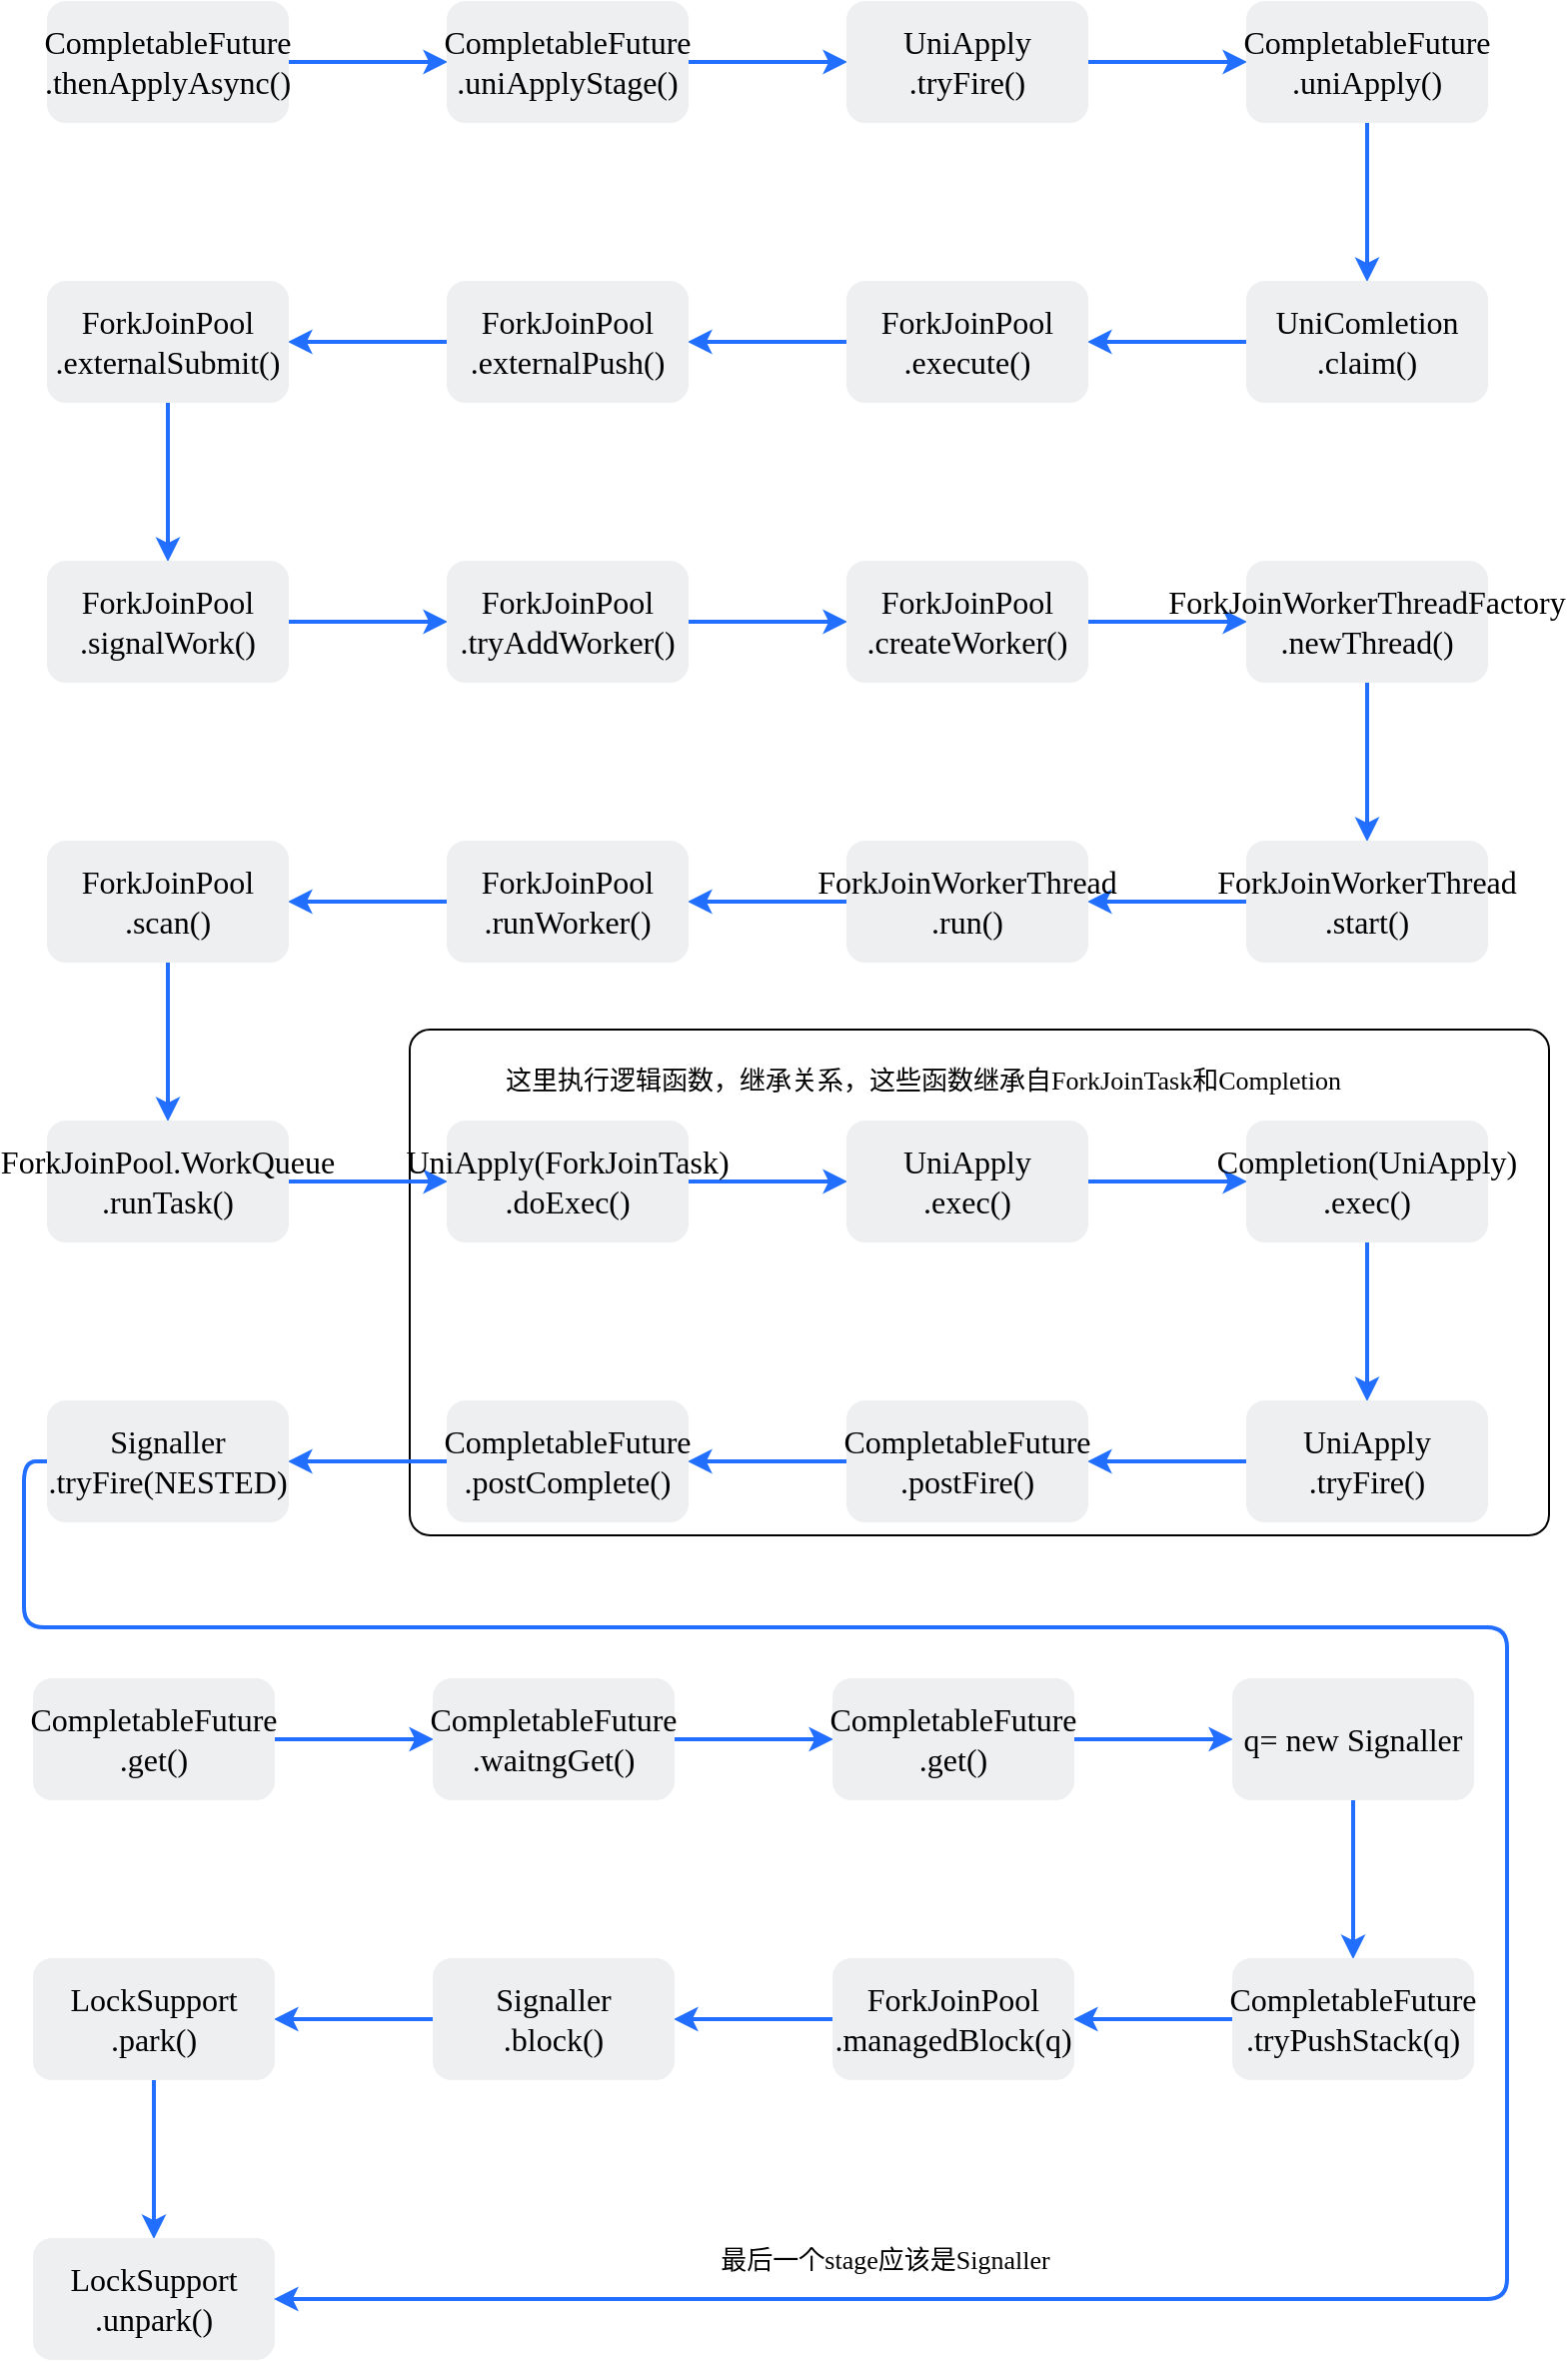 <mxfile version="20.5.1" type="github">
  <diagram id="_lTBBIoLu2woIYjRZtPv" name="第 1 页">
    <mxGraphModel dx="1422" dy="706" grid="0" gridSize="10" guides="1" tooltips="1" connect="1" arrows="1" fold="1" page="1" pageScale="1" pageWidth="827" pageHeight="1169" math="0" shadow="0">
      <root>
        <mxCell id="0" />
        <mxCell id="1" parent="0" />
        <mxCell id="sNnbNBzzXG9hw_bHCgmw-60" value="" style="rounded=1;whiteSpace=wrap;html=1;fontFamily=Comic Sans MS;fontSize=16;fontColor=#FFFFFF;arcSize=4;" vertex="1" parent="1">
          <mxGeometry x="235" y="560" width="570" height="253" as="geometry" />
        </mxCell>
        <mxCell id="sNnbNBzzXG9hw_bHCgmw-7" style="edgeStyle=orthogonalEdgeStyle;shape=connector;rounded=1;orthogonalLoop=1;jettySize=auto;html=1;exitX=1;exitY=0.5;exitDx=0;exitDy=0;labelBackgroundColor=default;strokeColor=#216EFF;strokeWidth=2;fontFamily=Comic Sans MS;fontSize=16;fontColor=#FFFFFF;endArrow=classic;endFill=1;" edge="1" parent="1" source="sNnbNBzzXG9hw_bHCgmw-2" target="sNnbNBzzXG9hw_bHCgmw-5">
          <mxGeometry relative="1" as="geometry" />
        </mxCell>
        <mxCell id="sNnbNBzzXG9hw_bHCgmw-2" value="&lt;font style=&quot;font-size: 16px&quot; face=&quot;Comic Sans MS&quot;&gt;CompletableFuture&lt;br&gt;.thenApplyAsync()&lt;br&gt;&lt;/font&gt;" style="rounded=1;whiteSpace=wrap;html=1;fillColor=#EEEFF1;strokeColor=#EEEFF1;fontColor=#000000;" vertex="1" parent="1">
          <mxGeometry x="54" y="46" width="120" height="60" as="geometry" />
        </mxCell>
        <mxCell id="sNnbNBzzXG9hw_bHCgmw-9" value="" style="edgeStyle=orthogonalEdgeStyle;shape=connector;rounded=1;orthogonalLoop=1;jettySize=auto;html=1;labelBackgroundColor=default;strokeColor=#216EFF;strokeWidth=2;fontFamily=Comic Sans MS;fontSize=16;fontColor=#FFFFFF;endArrow=classic;endFill=1;" edge="1" parent="1" source="sNnbNBzzXG9hw_bHCgmw-5" target="sNnbNBzzXG9hw_bHCgmw-8">
          <mxGeometry relative="1" as="geometry" />
        </mxCell>
        <mxCell id="sNnbNBzzXG9hw_bHCgmw-5" value="&lt;font style=&quot;font-size: 16px&quot; face=&quot;Comic Sans MS&quot;&gt;CompletableFuture&lt;br&gt;.uniApplyStage()&lt;br&gt;&lt;/font&gt;" style="rounded=1;whiteSpace=wrap;html=1;fillColor=#EEEFF1;strokeColor=#EEEFF1;fontColor=#000000;" vertex="1" parent="1">
          <mxGeometry x="254" y="46" width="120" height="60" as="geometry" />
        </mxCell>
        <mxCell id="sNnbNBzzXG9hw_bHCgmw-11" value="" style="edgeStyle=orthogonalEdgeStyle;shape=connector;rounded=1;orthogonalLoop=1;jettySize=auto;html=1;labelBackgroundColor=default;strokeColor=#216EFF;strokeWidth=2;fontFamily=Comic Sans MS;fontSize=16;fontColor=#FFFFFF;endArrow=classic;endFill=1;" edge="1" parent="1" source="sNnbNBzzXG9hw_bHCgmw-8" target="sNnbNBzzXG9hw_bHCgmw-10">
          <mxGeometry relative="1" as="geometry" />
        </mxCell>
        <mxCell id="sNnbNBzzXG9hw_bHCgmw-8" value="&lt;font style=&quot;font-size: 16px&quot; face=&quot;Comic Sans MS&quot;&gt;UniApply&lt;br&gt;.tryFire()&lt;br&gt;&lt;/font&gt;" style="rounded=1;whiteSpace=wrap;html=1;fillColor=#EEEFF1;strokeColor=#EEEFF1;fontColor=#000000;" vertex="1" parent="1">
          <mxGeometry x="454" y="46" width="120" height="60" as="geometry" />
        </mxCell>
        <mxCell id="sNnbNBzzXG9hw_bHCgmw-13" value="" style="edgeStyle=orthogonalEdgeStyle;shape=connector;rounded=1;orthogonalLoop=1;jettySize=auto;html=1;labelBackgroundColor=default;strokeColor=#216EFF;strokeWidth=2;fontFamily=Comic Sans MS;fontSize=16;fontColor=#FFFFFF;endArrow=classic;endFill=1;" edge="1" parent="1" source="sNnbNBzzXG9hw_bHCgmw-10" target="sNnbNBzzXG9hw_bHCgmw-12">
          <mxGeometry relative="1" as="geometry" />
        </mxCell>
        <mxCell id="sNnbNBzzXG9hw_bHCgmw-10" value="&lt;font style=&quot;font-size: 16px&quot; face=&quot;Comic Sans MS&quot;&gt;CompletableFuture&lt;br&gt;.uniApply()&lt;br&gt;&lt;/font&gt;" style="rounded=1;whiteSpace=wrap;html=1;fillColor=#EEEFF1;strokeColor=#EEEFF1;fontColor=#000000;" vertex="1" parent="1">
          <mxGeometry x="654" y="46" width="120" height="60" as="geometry" />
        </mxCell>
        <mxCell id="sNnbNBzzXG9hw_bHCgmw-15" value="" style="edgeStyle=orthogonalEdgeStyle;shape=connector;rounded=1;orthogonalLoop=1;jettySize=auto;html=1;labelBackgroundColor=default;strokeColor=#216EFF;strokeWidth=2;fontFamily=Comic Sans MS;fontSize=16;fontColor=#FFFFFF;endArrow=classic;endFill=1;" edge="1" parent="1" source="sNnbNBzzXG9hw_bHCgmw-12" target="sNnbNBzzXG9hw_bHCgmw-14">
          <mxGeometry relative="1" as="geometry" />
        </mxCell>
        <mxCell id="sNnbNBzzXG9hw_bHCgmw-12" value="&lt;font style=&quot;font-size: 16px&quot; face=&quot;Comic Sans MS&quot;&gt;UniComletion&lt;br&gt;.claim()&lt;br&gt;&lt;/font&gt;" style="rounded=1;whiteSpace=wrap;html=1;fillColor=#EEEFF1;strokeColor=#EEEFF1;fontColor=#000000;" vertex="1" parent="1">
          <mxGeometry x="654" y="186" width="120" height="60" as="geometry" />
        </mxCell>
        <mxCell id="sNnbNBzzXG9hw_bHCgmw-17" value="" style="edgeStyle=orthogonalEdgeStyle;shape=connector;rounded=1;orthogonalLoop=1;jettySize=auto;html=1;labelBackgroundColor=default;strokeColor=#216EFF;strokeWidth=2;fontFamily=Comic Sans MS;fontSize=16;fontColor=#FFFFFF;endArrow=classic;endFill=1;" edge="1" parent="1" source="sNnbNBzzXG9hw_bHCgmw-14" target="sNnbNBzzXG9hw_bHCgmw-16">
          <mxGeometry relative="1" as="geometry" />
        </mxCell>
        <mxCell id="sNnbNBzzXG9hw_bHCgmw-14" value="&lt;font style=&quot;font-size: 16px&quot; face=&quot;Comic Sans MS&quot;&gt;ForkJoinPool&lt;br&gt;.execute()&lt;br&gt;&lt;/font&gt;" style="rounded=1;whiteSpace=wrap;html=1;fillColor=#EEEFF1;strokeColor=#EEEFF1;fontColor=#000000;" vertex="1" parent="1">
          <mxGeometry x="454" y="186" width="120" height="60" as="geometry" />
        </mxCell>
        <mxCell id="sNnbNBzzXG9hw_bHCgmw-19" value="" style="edgeStyle=orthogonalEdgeStyle;shape=connector;rounded=1;orthogonalLoop=1;jettySize=auto;html=1;labelBackgroundColor=default;strokeColor=#216EFF;strokeWidth=2;fontFamily=Comic Sans MS;fontSize=16;fontColor=#FFFFFF;endArrow=classic;endFill=1;" edge="1" parent="1" source="sNnbNBzzXG9hw_bHCgmw-16" target="sNnbNBzzXG9hw_bHCgmw-18">
          <mxGeometry relative="1" as="geometry" />
        </mxCell>
        <mxCell id="sNnbNBzzXG9hw_bHCgmw-16" value="&lt;font style=&quot;font-size: 16px&quot; face=&quot;Comic Sans MS&quot;&gt;ForkJoinPool&lt;br&gt;.externalPush()&lt;br&gt;&lt;/font&gt;" style="rounded=1;whiteSpace=wrap;html=1;fillColor=#EEEFF1;strokeColor=#EEEFF1;fontColor=#000000;" vertex="1" parent="1">
          <mxGeometry x="254" y="186" width="120" height="60" as="geometry" />
        </mxCell>
        <mxCell id="sNnbNBzzXG9hw_bHCgmw-21" value="" style="edgeStyle=orthogonalEdgeStyle;shape=connector;rounded=1;orthogonalLoop=1;jettySize=auto;html=1;labelBackgroundColor=default;strokeColor=#216EFF;strokeWidth=2;fontFamily=Comic Sans MS;fontSize=16;fontColor=#FFFFFF;endArrow=classic;endFill=1;" edge="1" parent="1" source="sNnbNBzzXG9hw_bHCgmw-18" target="sNnbNBzzXG9hw_bHCgmw-20">
          <mxGeometry relative="1" as="geometry" />
        </mxCell>
        <mxCell id="sNnbNBzzXG9hw_bHCgmw-18" value="&lt;font style=&quot;font-size: 16px&quot; face=&quot;Comic Sans MS&quot;&gt;ForkJoinPool&lt;br&gt;.externalSubmit()&lt;br&gt;&lt;/font&gt;" style="rounded=1;whiteSpace=wrap;html=1;fillColor=#EEEFF1;strokeColor=#EEEFF1;fontColor=#000000;" vertex="1" parent="1">
          <mxGeometry x="54" y="186" width="120" height="60" as="geometry" />
        </mxCell>
        <mxCell id="sNnbNBzzXG9hw_bHCgmw-23" value="" style="edgeStyle=orthogonalEdgeStyle;shape=connector;rounded=1;orthogonalLoop=1;jettySize=auto;html=1;labelBackgroundColor=default;strokeColor=#216EFF;strokeWidth=2;fontFamily=Comic Sans MS;fontSize=16;fontColor=#FFFFFF;endArrow=classic;endFill=1;" edge="1" parent="1" source="sNnbNBzzXG9hw_bHCgmw-20" target="sNnbNBzzXG9hw_bHCgmw-22">
          <mxGeometry relative="1" as="geometry" />
        </mxCell>
        <mxCell id="sNnbNBzzXG9hw_bHCgmw-20" value="&lt;font style=&quot;font-size: 16px&quot; face=&quot;Comic Sans MS&quot;&gt;ForkJoinPool&lt;br&gt;.signalWork()&lt;br&gt;&lt;/font&gt;" style="rounded=1;whiteSpace=wrap;html=1;fillColor=#EEEFF1;strokeColor=#EEEFF1;fontColor=#000000;" vertex="1" parent="1">
          <mxGeometry x="54" y="326" width="120" height="60" as="geometry" />
        </mxCell>
        <mxCell id="sNnbNBzzXG9hw_bHCgmw-26" value="" style="edgeStyle=orthogonalEdgeStyle;shape=connector;rounded=1;orthogonalLoop=1;jettySize=auto;html=1;labelBackgroundColor=default;strokeColor=#216EFF;strokeWidth=2;fontFamily=Comic Sans MS;fontSize=16;fontColor=#FFFFFF;endArrow=classic;endFill=1;" edge="1" parent="1" source="sNnbNBzzXG9hw_bHCgmw-22" target="sNnbNBzzXG9hw_bHCgmw-25">
          <mxGeometry relative="1" as="geometry" />
        </mxCell>
        <mxCell id="sNnbNBzzXG9hw_bHCgmw-22" value="&lt;font style=&quot;font-size: 16px&quot; face=&quot;Comic Sans MS&quot;&gt;ForkJoinPool&lt;br&gt;.tryAddWorker()&lt;br&gt;&lt;/font&gt;" style="rounded=1;whiteSpace=wrap;html=1;fillColor=#EEEFF1;strokeColor=#EEEFF1;fontColor=#000000;" vertex="1" parent="1">
          <mxGeometry x="254" y="326" width="120" height="60" as="geometry" />
        </mxCell>
        <mxCell id="sNnbNBzzXG9hw_bHCgmw-29" value="" style="edgeStyle=orthogonalEdgeStyle;shape=connector;rounded=1;orthogonalLoop=1;jettySize=auto;html=1;labelBackgroundColor=default;strokeColor=#216EFF;strokeWidth=2;fontFamily=Comic Sans MS;fontSize=16;fontColor=#FFFFFF;endArrow=classic;endFill=1;" edge="1" parent="1" source="sNnbNBzzXG9hw_bHCgmw-25" target="sNnbNBzzXG9hw_bHCgmw-28">
          <mxGeometry relative="1" as="geometry" />
        </mxCell>
        <mxCell id="sNnbNBzzXG9hw_bHCgmw-25" value="&lt;font style=&quot;font-size: 16px&quot; face=&quot;Comic Sans MS&quot;&gt;ForkJoinPool&lt;br&gt;.createWorker()&lt;br&gt;&lt;/font&gt;" style="rounded=1;whiteSpace=wrap;html=1;fillColor=#EEEFF1;strokeColor=#EEEFF1;fontColor=#000000;" vertex="1" parent="1">
          <mxGeometry x="454" y="326" width="120" height="60" as="geometry" />
        </mxCell>
        <mxCell id="sNnbNBzzXG9hw_bHCgmw-31" value="" style="edgeStyle=orthogonalEdgeStyle;shape=connector;rounded=1;orthogonalLoop=1;jettySize=auto;html=1;labelBackgroundColor=default;strokeColor=#216EFF;strokeWidth=2;fontFamily=Comic Sans MS;fontSize=16;fontColor=#FFFFFF;endArrow=classic;endFill=1;" edge="1" parent="1" source="sNnbNBzzXG9hw_bHCgmw-28" target="sNnbNBzzXG9hw_bHCgmw-30">
          <mxGeometry relative="1" as="geometry" />
        </mxCell>
        <mxCell id="sNnbNBzzXG9hw_bHCgmw-28" value="&lt;font style=&quot;font-size: 16px&quot; face=&quot;Comic Sans MS&quot;&gt;ForkJoinWorkerThreadFactory&lt;br&gt;.newThread()&lt;br&gt;&lt;/font&gt;" style="rounded=1;whiteSpace=wrap;html=1;fillColor=#EEEFF1;strokeColor=#EEEFF1;fontColor=#000000;" vertex="1" parent="1">
          <mxGeometry x="654" y="326" width="120" height="60" as="geometry" />
        </mxCell>
        <mxCell id="sNnbNBzzXG9hw_bHCgmw-33" value="" style="edgeStyle=orthogonalEdgeStyle;shape=connector;rounded=1;orthogonalLoop=1;jettySize=auto;html=1;labelBackgroundColor=default;strokeColor=#216EFF;strokeWidth=2;fontFamily=Comic Sans MS;fontSize=16;fontColor=#FFFFFF;endArrow=classic;endFill=1;" edge="1" parent="1" source="sNnbNBzzXG9hw_bHCgmw-30" target="sNnbNBzzXG9hw_bHCgmw-32">
          <mxGeometry relative="1" as="geometry" />
        </mxCell>
        <mxCell id="sNnbNBzzXG9hw_bHCgmw-30" value="&lt;font style=&quot;font-size: 16px&quot; face=&quot;Comic Sans MS&quot;&gt;ForkJoinWorkerThread&lt;br&gt;.start()&lt;br&gt;&lt;/font&gt;" style="rounded=1;whiteSpace=wrap;html=1;fillColor=#EEEFF1;strokeColor=#EEEFF1;fontColor=#000000;" vertex="1" parent="1">
          <mxGeometry x="654" y="466" width="120" height="60" as="geometry" />
        </mxCell>
        <mxCell id="sNnbNBzzXG9hw_bHCgmw-35" value="" style="edgeStyle=orthogonalEdgeStyle;shape=connector;rounded=1;orthogonalLoop=1;jettySize=auto;html=1;labelBackgroundColor=default;strokeColor=#216EFF;strokeWidth=2;fontFamily=Comic Sans MS;fontSize=16;fontColor=#FFFFFF;endArrow=classic;endFill=1;" edge="1" parent="1" source="sNnbNBzzXG9hw_bHCgmw-32" target="sNnbNBzzXG9hw_bHCgmw-34">
          <mxGeometry relative="1" as="geometry" />
        </mxCell>
        <mxCell id="sNnbNBzzXG9hw_bHCgmw-32" value="&lt;font style=&quot;font-size: 16px&quot; face=&quot;Comic Sans MS&quot;&gt;ForkJoinWorkerThread&lt;br&gt;.run()&lt;br&gt;&lt;/font&gt;" style="rounded=1;whiteSpace=wrap;html=1;fillColor=#EEEFF1;strokeColor=#EEEFF1;fontColor=#000000;" vertex="1" parent="1">
          <mxGeometry x="454" y="466" width="120" height="60" as="geometry" />
        </mxCell>
        <mxCell id="sNnbNBzzXG9hw_bHCgmw-37" value="" style="edgeStyle=orthogonalEdgeStyle;shape=connector;rounded=1;orthogonalLoop=1;jettySize=auto;html=1;labelBackgroundColor=default;strokeColor=#216EFF;strokeWidth=2;fontFamily=Comic Sans MS;fontSize=16;fontColor=#FFFFFF;endArrow=classic;endFill=1;" edge="1" parent="1" source="sNnbNBzzXG9hw_bHCgmw-34" target="sNnbNBzzXG9hw_bHCgmw-36">
          <mxGeometry relative="1" as="geometry" />
        </mxCell>
        <mxCell id="sNnbNBzzXG9hw_bHCgmw-34" value="&lt;font face=&quot;Comic Sans MS&quot;&gt;&lt;span style=&quot;font-size: 16px;&quot;&gt;&lt;div style=&quot;&quot;&gt;ForkJoinPool&lt;/div&gt;&lt;div style=&quot;&quot;&gt;.runWorker()&lt;/div&gt;&lt;/span&gt;&lt;/font&gt;" style="rounded=1;whiteSpace=wrap;html=1;fillColor=#EEEFF1;strokeColor=#EEEFF1;fontColor=#000000;" vertex="1" parent="1">
          <mxGeometry x="254" y="466" width="120" height="60" as="geometry" />
        </mxCell>
        <mxCell id="sNnbNBzzXG9hw_bHCgmw-39" value="" style="edgeStyle=orthogonalEdgeStyle;shape=connector;rounded=1;orthogonalLoop=1;jettySize=auto;html=1;labelBackgroundColor=default;strokeColor=#216EFF;strokeWidth=2;fontFamily=Comic Sans MS;fontSize=16;fontColor=#FFFFFF;endArrow=classic;endFill=1;" edge="1" parent="1" source="sNnbNBzzXG9hw_bHCgmw-36" target="sNnbNBzzXG9hw_bHCgmw-38">
          <mxGeometry relative="1" as="geometry" />
        </mxCell>
        <mxCell id="sNnbNBzzXG9hw_bHCgmw-36" value="&lt;font face=&quot;Comic Sans MS&quot;&gt;&lt;span style=&quot;font-size: 16px;&quot;&gt;&lt;div style=&quot;&quot;&gt;ForkJoinPool&lt;/div&gt;&lt;div style=&quot;&quot;&gt;.scan()&lt;/div&gt;&lt;/span&gt;&lt;/font&gt;" style="rounded=1;whiteSpace=wrap;html=1;fillColor=#EEEFF1;strokeColor=#EEEFF1;fontColor=#000000;" vertex="1" parent="1">
          <mxGeometry x="54" y="466" width="120" height="60" as="geometry" />
        </mxCell>
        <mxCell id="sNnbNBzzXG9hw_bHCgmw-41" value="" style="edgeStyle=orthogonalEdgeStyle;shape=connector;rounded=1;orthogonalLoop=1;jettySize=auto;html=1;labelBackgroundColor=default;strokeColor=#216EFF;strokeWidth=2;fontFamily=Comic Sans MS;fontSize=16;fontColor=#FFFFFF;endArrow=classic;endFill=1;" edge="1" parent="1" source="sNnbNBzzXG9hw_bHCgmw-38" target="sNnbNBzzXG9hw_bHCgmw-40">
          <mxGeometry relative="1" as="geometry" />
        </mxCell>
        <mxCell id="sNnbNBzzXG9hw_bHCgmw-38" value="&lt;font face=&quot;Comic Sans MS&quot;&gt;&lt;span style=&quot;font-size: 16px;&quot;&gt;&lt;div style=&quot;&quot;&gt;ForkJoinPool.WorkQueue&lt;/div&gt;&lt;div style=&quot;&quot;&gt;.runTask()&lt;/div&gt;&lt;/span&gt;&lt;/font&gt;" style="rounded=1;whiteSpace=wrap;html=1;fillColor=#EEEFF1;strokeColor=#EEEFF1;fontColor=#000000;" vertex="1" parent="1">
          <mxGeometry x="54" y="606" width="120" height="60" as="geometry" />
        </mxCell>
        <mxCell id="sNnbNBzzXG9hw_bHCgmw-43" value="" style="edgeStyle=orthogonalEdgeStyle;shape=connector;rounded=1;orthogonalLoop=1;jettySize=auto;html=1;labelBackgroundColor=default;strokeColor=#216EFF;strokeWidth=2;fontFamily=Comic Sans MS;fontSize=16;fontColor=#FFFFFF;endArrow=classic;endFill=1;" edge="1" parent="1" source="sNnbNBzzXG9hw_bHCgmw-40" target="sNnbNBzzXG9hw_bHCgmw-42">
          <mxGeometry relative="1" as="geometry" />
        </mxCell>
        <mxCell id="sNnbNBzzXG9hw_bHCgmw-40" value="&lt;font face=&quot;Comic Sans MS&quot;&gt;&lt;span style=&quot;font-size: 16px;&quot;&gt;&lt;div style=&quot;&quot;&gt;&lt;span style=&quot;background-color: initial;&quot;&gt;UniApply(ForkJoinTask)&lt;/span&gt;&lt;/div&gt;&lt;div style=&quot;&quot;&gt;&lt;span style=&quot;background-color: initial;&quot;&gt;.doExec()&lt;/span&gt;&lt;br&gt;&lt;/div&gt;&lt;/span&gt;&lt;/font&gt;" style="rounded=1;whiteSpace=wrap;html=1;fillColor=#EEEFF1;strokeColor=#EEEFF1;fontColor=#000000;" vertex="1" parent="1">
          <mxGeometry x="254" y="606" width="120" height="60" as="geometry" />
        </mxCell>
        <mxCell id="sNnbNBzzXG9hw_bHCgmw-46" value="" style="edgeStyle=orthogonalEdgeStyle;shape=connector;rounded=1;orthogonalLoop=1;jettySize=auto;html=1;labelBackgroundColor=default;strokeColor=#216EFF;strokeWidth=2;fontFamily=Comic Sans MS;fontSize=16;fontColor=#FFFFFF;endArrow=classic;endFill=1;" edge="1" parent="1" source="sNnbNBzzXG9hw_bHCgmw-42" target="sNnbNBzzXG9hw_bHCgmw-45">
          <mxGeometry relative="1" as="geometry" />
        </mxCell>
        <mxCell id="sNnbNBzzXG9hw_bHCgmw-42" value="&lt;font face=&quot;Comic Sans MS&quot;&gt;&lt;span style=&quot;font-size: 16px;&quot;&gt;&lt;div style=&quot;&quot;&gt;&lt;span style=&quot;background-color: initial;&quot;&gt;UniApply&lt;/span&gt;&lt;/div&gt;&lt;div style=&quot;&quot;&gt;&lt;span style=&quot;background-color: initial;&quot;&gt;.exec()&lt;/span&gt;&lt;br&gt;&lt;/div&gt;&lt;/span&gt;&lt;/font&gt;" style="rounded=1;whiteSpace=wrap;html=1;fillColor=#EEEFF1;strokeColor=#EEEFF1;fontColor=#000000;" vertex="1" parent="1">
          <mxGeometry x="454" y="606" width="120" height="60" as="geometry" />
        </mxCell>
        <mxCell id="sNnbNBzzXG9hw_bHCgmw-49" value="" style="edgeStyle=orthogonalEdgeStyle;shape=connector;rounded=1;orthogonalLoop=1;jettySize=auto;html=1;labelBackgroundColor=default;strokeColor=#216EFF;strokeWidth=2;fontFamily=Comic Sans MS;fontSize=16;fontColor=#FFFFFF;endArrow=classic;endFill=1;" edge="1" parent="1" source="sNnbNBzzXG9hw_bHCgmw-45" target="sNnbNBzzXG9hw_bHCgmw-48">
          <mxGeometry relative="1" as="geometry" />
        </mxCell>
        <mxCell id="sNnbNBzzXG9hw_bHCgmw-45" value="&lt;font face=&quot;Comic Sans MS&quot;&gt;&lt;span style=&quot;font-size: 16px;&quot;&gt;&lt;div style=&quot;&quot;&gt;&lt;span style=&quot;background-color: initial;&quot;&gt;Completion(UniApply)&lt;/span&gt;&lt;/div&gt;&lt;div style=&quot;&quot;&gt;&lt;span style=&quot;background-color: initial;&quot;&gt;.exec()&lt;/span&gt;&lt;br&gt;&lt;/div&gt;&lt;/span&gt;&lt;/font&gt;" style="rounded=1;whiteSpace=wrap;html=1;fillColor=#EEEFF1;strokeColor=#EEEFF1;fontColor=#000000;" vertex="1" parent="1">
          <mxGeometry x="654" y="606" width="120" height="60" as="geometry" />
        </mxCell>
        <mxCell id="sNnbNBzzXG9hw_bHCgmw-86" value="" style="edgeStyle=orthogonalEdgeStyle;shape=connector;rounded=1;orthogonalLoop=1;jettySize=auto;html=1;labelBackgroundColor=default;strokeColor=#216EFF;strokeWidth=2;fontFamily=Comic Sans MS;fontSize=13;fontColor=#000000;endArrow=classic;endFill=1;" edge="1" parent="1" source="sNnbNBzzXG9hw_bHCgmw-48" target="sNnbNBzzXG9hw_bHCgmw-85">
          <mxGeometry relative="1" as="geometry" />
        </mxCell>
        <mxCell id="sNnbNBzzXG9hw_bHCgmw-48" value="&lt;font face=&quot;Comic Sans MS&quot;&gt;&lt;span style=&quot;font-size: 16px;&quot;&gt;&lt;div style=&quot;&quot;&gt;&lt;span style=&quot;background-color: initial;&quot;&gt;UniApply&lt;/span&gt;&lt;/div&gt;&lt;div style=&quot;&quot;&gt;&lt;span style=&quot;background-color: initial;&quot;&gt;.tryFire()&lt;/span&gt;&lt;br&gt;&lt;/div&gt;&lt;/span&gt;&lt;/font&gt;" style="rounded=1;whiteSpace=wrap;html=1;fillColor=#EEEFF1;strokeColor=#EEEFF1;fontColor=#000000;" vertex="1" parent="1">
          <mxGeometry x="654" y="746" width="120" height="60" as="geometry" />
        </mxCell>
        <mxCell id="sNnbNBzzXG9hw_bHCgmw-61" value="这里执行逻辑函数，继承关系，这些函数继承自ForkJoinTask和Completion" style="text;html=1;strokeColor=none;fillColor=none;align=center;verticalAlign=middle;whiteSpace=wrap;rounded=0;fontFamily=Comic Sans MS;fontSize=13;fontColor=#000000;" vertex="1" parent="1">
          <mxGeometry x="263" y="570" width="458" height="29" as="geometry" />
        </mxCell>
        <mxCell id="sNnbNBzzXG9hw_bHCgmw-65" value="" style="edgeStyle=orthogonalEdgeStyle;shape=connector;rounded=1;orthogonalLoop=1;jettySize=auto;html=1;labelBackgroundColor=default;strokeColor=#216EFF;strokeWidth=2;fontFamily=Comic Sans MS;fontSize=16;fontColor=#000000;endArrow=classic;endFill=1;" edge="1" parent="1" source="sNnbNBzzXG9hw_bHCgmw-62" target="sNnbNBzzXG9hw_bHCgmw-64">
          <mxGeometry relative="1" as="geometry" />
        </mxCell>
        <mxCell id="sNnbNBzzXG9hw_bHCgmw-62" value="&lt;font face=&quot;Comic Sans MS&quot;&gt;&lt;div style=&quot;&quot;&gt;&lt;span style=&quot;font-size: 16px;&quot;&gt;CompletableFuture&lt;/span&gt;&lt;br&gt;&lt;/div&gt;&lt;div style=&quot;&quot;&gt;&lt;span style=&quot;font-size: 16px;&quot;&gt;.get()&lt;/span&gt;&lt;/div&gt;&lt;/font&gt;" style="rounded=1;whiteSpace=wrap;html=1;fillColor=#EEEFF1;strokeColor=#EEEFF1;fontColor=#000000;" vertex="1" parent="1">
          <mxGeometry x="47" y="885" width="120" height="60" as="geometry" />
        </mxCell>
        <mxCell id="sNnbNBzzXG9hw_bHCgmw-67" value="" style="edgeStyle=orthogonalEdgeStyle;shape=connector;rounded=1;orthogonalLoop=1;jettySize=auto;html=1;labelBackgroundColor=default;strokeColor=#216EFF;strokeWidth=2;fontFamily=Comic Sans MS;fontSize=16;fontColor=#000000;endArrow=classic;endFill=1;" edge="1" parent="1" source="sNnbNBzzXG9hw_bHCgmw-64" target="sNnbNBzzXG9hw_bHCgmw-66">
          <mxGeometry relative="1" as="geometry" />
        </mxCell>
        <mxCell id="sNnbNBzzXG9hw_bHCgmw-64" value="&lt;font face=&quot;Comic Sans MS&quot;&gt;&lt;div style=&quot;&quot;&gt;&lt;span style=&quot;font-size: 16px;&quot;&gt;CompletableFuture&lt;/span&gt;&lt;br&gt;&lt;/div&gt;&lt;div style=&quot;&quot;&gt;&lt;span style=&quot;font-size: 16px;&quot;&gt;.waitngGet()&lt;/span&gt;&lt;/div&gt;&lt;/font&gt;" style="rounded=1;whiteSpace=wrap;html=1;fillColor=#EEEFF1;strokeColor=#EEEFF1;fontColor=#000000;" vertex="1" parent="1">
          <mxGeometry x="247" y="885" width="120" height="60" as="geometry" />
        </mxCell>
        <mxCell id="sNnbNBzzXG9hw_bHCgmw-70" value="" style="edgeStyle=orthogonalEdgeStyle;shape=connector;rounded=1;orthogonalLoop=1;jettySize=auto;html=1;labelBackgroundColor=default;strokeColor=#216EFF;strokeWidth=2;fontFamily=Comic Sans MS;fontSize=16;fontColor=#000000;endArrow=classic;endFill=1;" edge="1" parent="1" source="sNnbNBzzXG9hw_bHCgmw-66" target="sNnbNBzzXG9hw_bHCgmw-69">
          <mxGeometry relative="1" as="geometry" />
        </mxCell>
        <mxCell id="sNnbNBzzXG9hw_bHCgmw-66" value="&lt;font face=&quot;Comic Sans MS&quot;&gt;&lt;div style=&quot;&quot;&gt;&lt;span style=&quot;font-size: 16px;&quot;&gt;CompletableFuture&lt;/span&gt;&lt;br&gt;&lt;/div&gt;&lt;div style=&quot;&quot;&gt;&lt;span style=&quot;font-size: 16px;&quot;&gt;.get()&lt;/span&gt;&lt;/div&gt;&lt;/font&gt;" style="rounded=1;whiteSpace=wrap;html=1;fillColor=#EEEFF1;strokeColor=#EEEFF1;fontColor=#000000;" vertex="1" parent="1">
          <mxGeometry x="447" y="885" width="120" height="60" as="geometry" />
        </mxCell>
        <mxCell id="sNnbNBzzXG9hw_bHCgmw-73" value="" style="edgeStyle=orthogonalEdgeStyle;shape=connector;rounded=1;orthogonalLoop=1;jettySize=auto;html=1;labelBackgroundColor=default;strokeColor=#216EFF;strokeWidth=2;fontFamily=Comic Sans MS;fontSize=16;fontColor=#000000;endArrow=classic;endFill=1;" edge="1" parent="1" source="sNnbNBzzXG9hw_bHCgmw-69" target="sNnbNBzzXG9hw_bHCgmw-72">
          <mxGeometry relative="1" as="geometry" />
        </mxCell>
        <mxCell id="sNnbNBzzXG9hw_bHCgmw-69" value="&lt;font face=&quot;Comic Sans MS&quot;&gt;&lt;div style=&quot;font-size: 16px;&quot;&gt;q= new Signaller&lt;/div&gt;&lt;/font&gt;" style="rounded=1;whiteSpace=wrap;html=1;fillColor=#EEEFF1;strokeColor=#EEEFF1;fontColor=#000000;" vertex="1" parent="1">
          <mxGeometry x="647" y="885" width="120" height="60" as="geometry" />
        </mxCell>
        <mxCell id="sNnbNBzzXG9hw_bHCgmw-75" value="" style="edgeStyle=orthogonalEdgeStyle;shape=connector;rounded=1;orthogonalLoop=1;jettySize=auto;html=1;labelBackgroundColor=default;strokeColor=#216EFF;strokeWidth=2;fontFamily=Comic Sans MS;fontSize=16;fontColor=#000000;endArrow=classic;endFill=1;" edge="1" parent="1" source="sNnbNBzzXG9hw_bHCgmw-72" target="sNnbNBzzXG9hw_bHCgmw-74">
          <mxGeometry relative="1" as="geometry" />
        </mxCell>
        <mxCell id="sNnbNBzzXG9hw_bHCgmw-72" value="&lt;font face=&quot;Comic Sans MS&quot;&gt;&lt;div style=&quot;&quot;&gt;&lt;span style=&quot;font-size: 16px;&quot;&gt;CompletableFuture&lt;/span&gt;&lt;br&gt;&lt;/div&gt;&lt;div style=&quot;&quot;&gt;&lt;span style=&quot;font-size: 16px;&quot;&gt;.tryPushStack(q)&lt;/span&gt;&lt;/div&gt;&lt;/font&gt;" style="rounded=1;whiteSpace=wrap;html=1;fillColor=#EEEFF1;strokeColor=#EEEFF1;fontColor=#000000;" vertex="1" parent="1">
          <mxGeometry x="647" y="1025" width="120" height="60" as="geometry" />
        </mxCell>
        <mxCell id="sNnbNBzzXG9hw_bHCgmw-77" value="" style="edgeStyle=orthogonalEdgeStyle;shape=connector;rounded=1;orthogonalLoop=1;jettySize=auto;html=1;labelBackgroundColor=default;strokeColor=#216EFF;strokeWidth=2;fontFamily=Comic Sans MS;fontSize=16;fontColor=#000000;endArrow=classic;endFill=1;" edge="1" parent="1" source="sNnbNBzzXG9hw_bHCgmw-74" target="sNnbNBzzXG9hw_bHCgmw-76">
          <mxGeometry relative="1" as="geometry" />
        </mxCell>
        <mxCell id="sNnbNBzzXG9hw_bHCgmw-74" value="&lt;font face=&quot;Comic Sans MS&quot;&gt;&lt;div style=&quot;&quot;&gt;&lt;span style=&quot;font-size: 16px;&quot;&gt;ForkJoinPool&lt;/span&gt;&lt;br&gt;&lt;/div&gt;&lt;div style=&quot;&quot;&gt;&lt;span style=&quot;font-size: 16px;&quot;&gt;.managedBlock(q)&lt;/span&gt;&lt;/div&gt;&lt;/font&gt;" style="rounded=1;whiteSpace=wrap;html=1;fillColor=#EEEFF1;strokeColor=#EEEFF1;fontColor=#000000;" vertex="1" parent="1">
          <mxGeometry x="447" y="1025" width="120" height="60" as="geometry" />
        </mxCell>
        <mxCell id="sNnbNBzzXG9hw_bHCgmw-79" value="" style="edgeStyle=orthogonalEdgeStyle;shape=connector;rounded=1;orthogonalLoop=1;jettySize=auto;html=1;labelBackgroundColor=default;strokeColor=#216EFF;strokeWidth=2;fontFamily=Comic Sans MS;fontSize=16;fontColor=#000000;endArrow=classic;endFill=1;" edge="1" parent="1" source="sNnbNBzzXG9hw_bHCgmw-76" target="sNnbNBzzXG9hw_bHCgmw-78">
          <mxGeometry relative="1" as="geometry" />
        </mxCell>
        <mxCell id="sNnbNBzzXG9hw_bHCgmw-76" value="&lt;font face=&quot;Comic Sans MS&quot;&gt;&lt;div style=&quot;&quot;&gt;&lt;span style=&quot;font-size: 16px;&quot;&gt;Signaller&lt;/span&gt;&lt;br&gt;&lt;/div&gt;&lt;div style=&quot;&quot;&gt;&lt;span style=&quot;font-size: 16px;&quot;&gt;.block()&lt;/span&gt;&lt;/div&gt;&lt;/font&gt;" style="rounded=1;whiteSpace=wrap;html=1;fillColor=#EEEFF1;strokeColor=#EEEFF1;fontColor=#000000;" vertex="1" parent="1">
          <mxGeometry x="247" y="1025" width="120" height="60" as="geometry" />
        </mxCell>
        <mxCell id="sNnbNBzzXG9hw_bHCgmw-81" value="" style="edgeStyle=orthogonalEdgeStyle;shape=connector;rounded=1;orthogonalLoop=1;jettySize=auto;html=1;labelBackgroundColor=default;strokeColor=#216EFF;strokeWidth=2;fontFamily=Comic Sans MS;fontSize=16;fontColor=#000000;endArrow=classic;endFill=1;" edge="1" parent="1" source="sNnbNBzzXG9hw_bHCgmw-78" target="sNnbNBzzXG9hw_bHCgmw-80">
          <mxGeometry relative="1" as="geometry" />
        </mxCell>
        <mxCell id="sNnbNBzzXG9hw_bHCgmw-78" value="&lt;font face=&quot;Comic Sans MS&quot;&gt;&lt;div style=&quot;font-size: 16px;&quot;&gt;LockSupport&lt;/div&gt;&lt;div style=&quot;font-size: 16px;&quot;&gt;.park()&lt;/div&gt;&lt;/font&gt;" style="rounded=1;whiteSpace=wrap;html=1;fillColor=#EEEFF1;strokeColor=#EEEFF1;fontColor=#000000;" vertex="1" parent="1">
          <mxGeometry x="47" y="1025" width="120" height="60" as="geometry" />
        </mxCell>
        <mxCell id="sNnbNBzzXG9hw_bHCgmw-80" value="&lt;font face=&quot;Comic Sans MS&quot;&gt;&lt;div style=&quot;font-size: 16px;&quot;&gt;LockSupport&lt;/div&gt;&lt;div style=&quot;font-size: 16px;&quot;&gt;.unpark()&lt;/div&gt;&lt;/font&gt;" style="rounded=1;whiteSpace=wrap;html=1;fillColor=#EEEFF1;strokeColor=#EEEFF1;fontColor=#000000;" vertex="1" parent="1">
          <mxGeometry x="47" y="1165" width="120" height="60" as="geometry" />
        </mxCell>
        <mxCell id="sNnbNBzzXG9hw_bHCgmw-84" value="最后一个stage应该是Signaller" style="text;html=1;strokeColor=none;fillColor=none;align=center;verticalAlign=middle;whiteSpace=wrap;rounded=0;fontFamily=Comic Sans MS;fontSize=13;fontColor=#000000;" vertex="1" parent="1">
          <mxGeometry x="244" y="1160" width="458" height="29" as="geometry" />
        </mxCell>
        <mxCell id="sNnbNBzzXG9hw_bHCgmw-88" value="" style="edgeStyle=orthogonalEdgeStyle;shape=connector;rounded=1;orthogonalLoop=1;jettySize=auto;html=1;labelBackgroundColor=default;strokeColor=#216EFF;strokeWidth=2;fontFamily=Comic Sans MS;fontSize=13;fontColor=#000000;endArrow=classic;endFill=1;" edge="1" parent="1" source="sNnbNBzzXG9hw_bHCgmw-85" target="sNnbNBzzXG9hw_bHCgmw-87">
          <mxGeometry relative="1" as="geometry" />
        </mxCell>
        <mxCell id="sNnbNBzzXG9hw_bHCgmw-85" value="&lt;font face=&quot;Comic Sans MS&quot;&gt;&lt;span style=&quot;font-size: 16px;&quot;&gt;CompletableFuture&lt;/span&gt;&lt;div style=&quot;font-size: 16px;&quot;&gt;&lt;span style=&quot;background-color: initial;&quot;&gt;.postFire()&lt;/span&gt;&lt;br&gt;&lt;/div&gt;&lt;/font&gt;" style="rounded=1;whiteSpace=wrap;html=1;fillColor=#EEEFF1;strokeColor=#EEEFF1;fontColor=#000000;" vertex="1" parent="1">
          <mxGeometry x="454" y="746" width="120" height="60" as="geometry" />
        </mxCell>
        <mxCell id="sNnbNBzzXG9hw_bHCgmw-90" value="" style="edgeStyle=orthogonalEdgeStyle;shape=connector;rounded=1;orthogonalLoop=1;jettySize=auto;html=1;labelBackgroundColor=default;strokeColor=#216EFF;strokeWidth=2;fontFamily=Comic Sans MS;fontSize=13;fontColor=#000000;endArrow=classic;endFill=1;" edge="1" parent="1" source="sNnbNBzzXG9hw_bHCgmw-87" target="sNnbNBzzXG9hw_bHCgmw-89">
          <mxGeometry relative="1" as="geometry" />
        </mxCell>
        <mxCell id="sNnbNBzzXG9hw_bHCgmw-87" value="&lt;font face=&quot;Comic Sans MS&quot;&gt;&lt;span style=&quot;font-size: 16px;&quot;&gt;CompletableFuture&lt;/span&gt;&lt;div style=&quot;font-size: 16px;&quot;&gt;&lt;span style=&quot;background-color: initial;&quot;&gt;.postComplete()&lt;/span&gt;&lt;br&gt;&lt;/div&gt;&lt;/font&gt;" style="rounded=1;whiteSpace=wrap;html=1;fillColor=#EEEFF1;strokeColor=#EEEFF1;fontColor=#000000;" vertex="1" parent="1">
          <mxGeometry x="254" y="746" width="120" height="60" as="geometry" />
        </mxCell>
        <mxCell id="sNnbNBzzXG9hw_bHCgmw-91" style="edgeStyle=orthogonalEdgeStyle;shape=connector;rounded=1;orthogonalLoop=1;jettySize=auto;html=1;exitX=0;exitY=0.5;exitDx=0;exitDy=0;entryX=1;entryY=0.5;entryDx=0;entryDy=0;labelBackgroundColor=default;strokeColor=#216EFF;strokeWidth=2;fontFamily=Comic Sans MS;fontSize=13;fontColor=#000000;endArrow=classic;endFill=1;" edge="1" parent="1" source="sNnbNBzzXG9hw_bHCgmw-89" target="sNnbNBzzXG9hw_bHCgmw-80">
          <mxGeometry relative="1" as="geometry">
            <Array as="points">
              <mxPoint x="42" y="776" />
              <mxPoint x="42" y="859" />
              <mxPoint x="784" y="859" />
              <mxPoint x="784" y="1195" />
            </Array>
          </mxGeometry>
        </mxCell>
        <mxCell id="sNnbNBzzXG9hw_bHCgmw-89" value="&lt;font face=&quot;Comic Sans MS&quot;&gt;&lt;span style=&quot;font-size: 16px;&quot;&gt;Signaller&lt;/span&gt;&lt;br&gt;&lt;div style=&quot;font-size: 16px;&quot;&gt;&lt;span style=&quot;background-color: initial;&quot;&gt;.tryFire(NESTED)&lt;/span&gt;&lt;br&gt;&lt;/div&gt;&lt;/font&gt;" style="rounded=1;whiteSpace=wrap;html=1;fillColor=#EEEFF1;strokeColor=#EEEFF1;fontColor=#000000;" vertex="1" parent="1">
          <mxGeometry x="54" y="746" width="120" height="60" as="geometry" />
        </mxCell>
      </root>
    </mxGraphModel>
  </diagram>
</mxfile>
